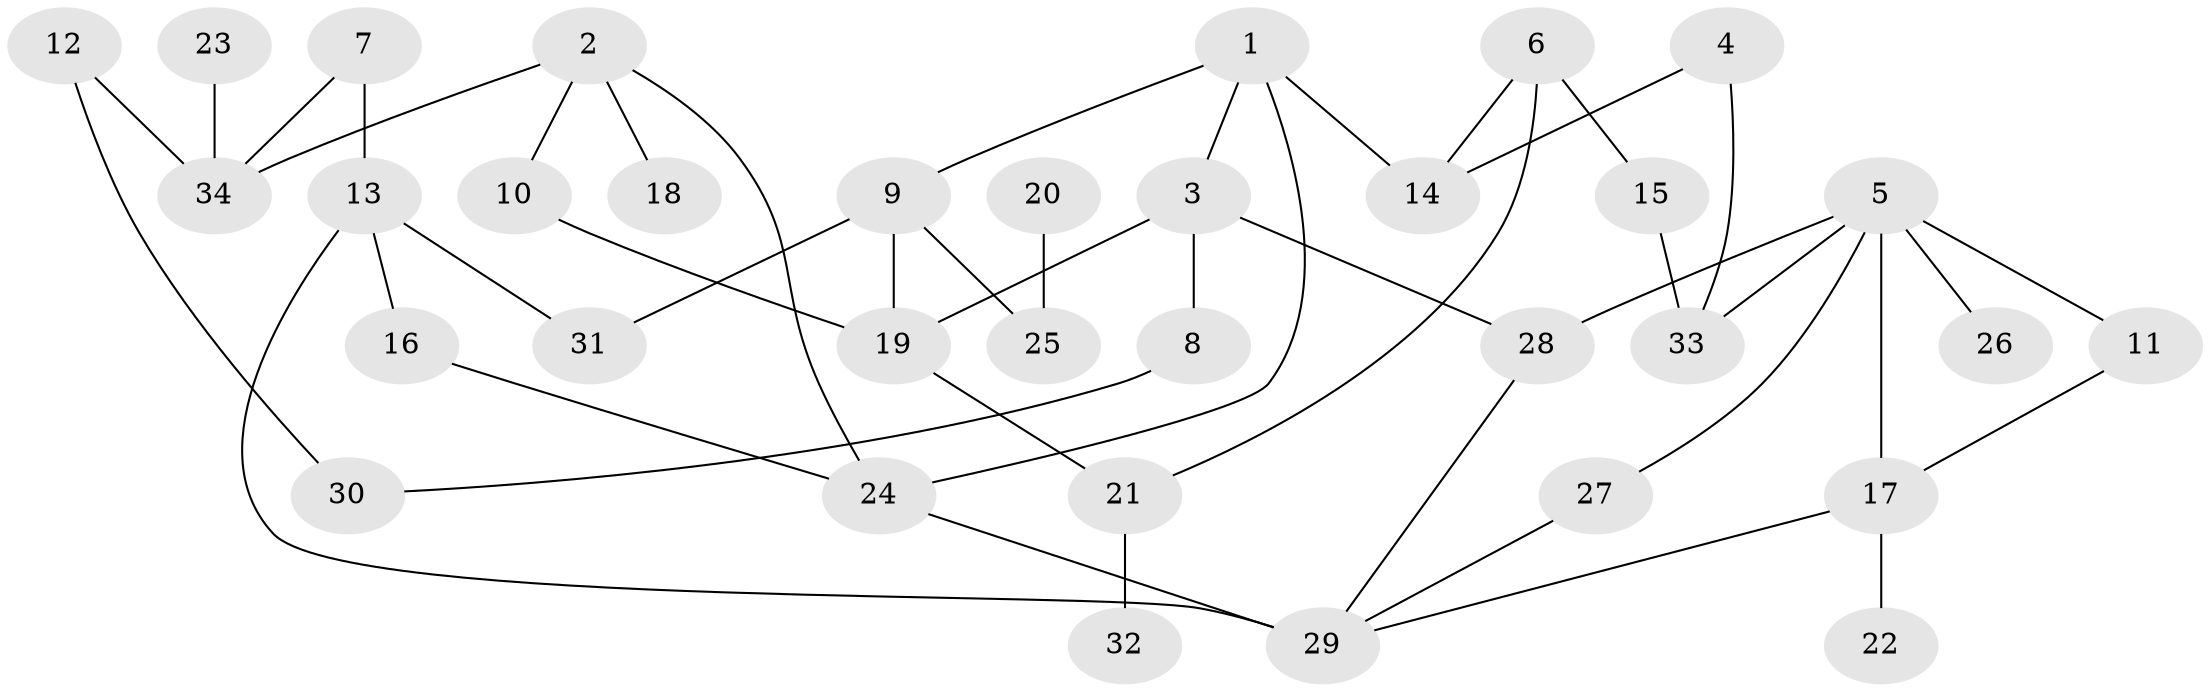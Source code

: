// original degree distribution, {3: 0.23880597014925373, 6: 0.029850746268656716, 4: 0.08955223880597014, 2: 0.31343283582089554, 5: 0.029850746268656716, 7: 0.014925373134328358, 1: 0.2835820895522388}
// Generated by graph-tools (version 1.1) at 2025/36/03/04/25 23:36:13]
// undirected, 34 vertices, 46 edges
graph export_dot {
  node [color=gray90,style=filled];
  1;
  2;
  3;
  4;
  5;
  6;
  7;
  8;
  9;
  10;
  11;
  12;
  13;
  14;
  15;
  16;
  17;
  18;
  19;
  20;
  21;
  22;
  23;
  24;
  25;
  26;
  27;
  28;
  29;
  30;
  31;
  32;
  33;
  34;
  1 -- 3 [weight=1.0];
  1 -- 9 [weight=1.0];
  1 -- 14 [weight=1.0];
  1 -- 24 [weight=1.0];
  2 -- 10 [weight=1.0];
  2 -- 18 [weight=1.0];
  2 -- 24 [weight=1.0];
  2 -- 34 [weight=1.0];
  3 -- 8 [weight=1.0];
  3 -- 19 [weight=1.0];
  3 -- 28 [weight=1.0];
  4 -- 14 [weight=1.0];
  4 -- 33 [weight=1.0];
  5 -- 11 [weight=1.0];
  5 -- 17 [weight=1.0];
  5 -- 26 [weight=1.0];
  5 -- 27 [weight=1.0];
  5 -- 28 [weight=1.0];
  5 -- 33 [weight=1.0];
  6 -- 14 [weight=1.0];
  6 -- 15 [weight=1.0];
  6 -- 21 [weight=1.0];
  7 -- 13 [weight=1.0];
  7 -- 34 [weight=1.0];
  8 -- 30 [weight=1.0];
  9 -- 19 [weight=1.0];
  9 -- 25 [weight=1.0];
  9 -- 31 [weight=1.0];
  10 -- 19 [weight=1.0];
  11 -- 17 [weight=1.0];
  12 -- 30 [weight=1.0];
  12 -- 34 [weight=1.0];
  13 -- 16 [weight=2.0];
  13 -- 29 [weight=2.0];
  13 -- 31 [weight=1.0];
  15 -- 33 [weight=1.0];
  16 -- 24 [weight=1.0];
  17 -- 22 [weight=1.0];
  17 -- 29 [weight=1.0];
  19 -- 21 [weight=1.0];
  20 -- 25 [weight=1.0];
  21 -- 32 [weight=1.0];
  23 -- 34 [weight=1.0];
  24 -- 29 [weight=1.0];
  27 -- 29 [weight=1.0];
  28 -- 29 [weight=1.0];
}
